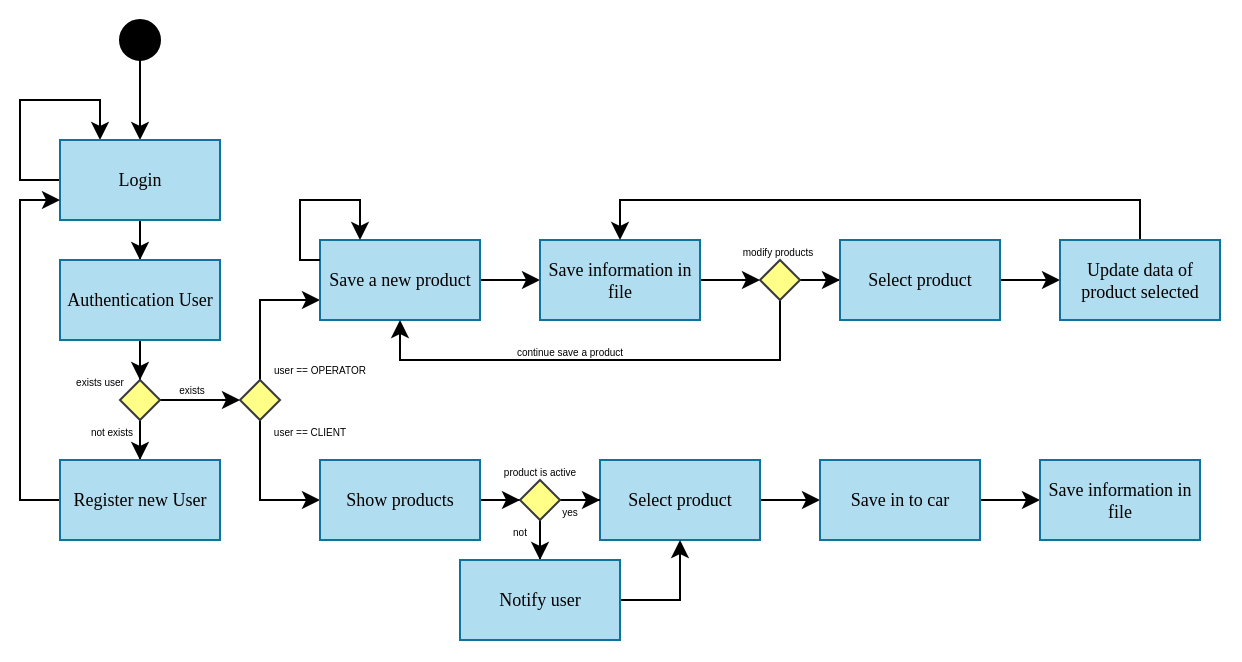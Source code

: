 <mxfile version="24.4.6" type="device">
  <diagram name="Página-1" id="fbQRytm1uWMlJdvFMgAi">
    <mxGraphModel dx="683" dy="355" grid="1" gridSize="10" guides="1" tooltips="1" connect="1" arrows="1" fold="1" page="1" pageScale="1" pageWidth="850" pageHeight="1100" math="0" shadow="0">
      <root>
        <mxCell id="0" />
        <mxCell id="1" parent="0" />
        <mxCell id="X6pmCfVXtc3Ai0P3Vdgc-62" value="" style="rounded=0;whiteSpace=wrap;html=1;strokeColor=none;" vertex="1" parent="1">
          <mxGeometry x="90" y="130" width="620" height="330" as="geometry" />
        </mxCell>
        <mxCell id="X6pmCfVXtc3Ai0P3Vdgc-21" style="edgeStyle=orthogonalEdgeStyle;rounded=0;orthogonalLoop=1;jettySize=auto;html=1;entryX=0.5;entryY=0;entryDx=0;entryDy=0;" edge="1" parent="1" source="X6pmCfVXtc3Ai0P3Vdgc-1" target="X6pmCfVXtc3Ai0P3Vdgc-2">
          <mxGeometry relative="1" as="geometry" />
        </mxCell>
        <mxCell id="X6pmCfVXtc3Ai0P3Vdgc-1" value="" style="ellipse;whiteSpace=wrap;html=1;aspect=fixed;fillColor=#000000;" vertex="1" parent="1">
          <mxGeometry x="150" y="140" width="20" height="20" as="geometry" />
        </mxCell>
        <mxCell id="X6pmCfVXtc3Ai0P3Vdgc-6" style="edgeStyle=orthogonalEdgeStyle;rounded=0;orthogonalLoop=1;jettySize=auto;html=1;entryX=0.5;entryY=0;entryDx=0;entryDy=0;" edge="1" parent="1" source="X6pmCfVXtc3Ai0P3Vdgc-2" target="X6pmCfVXtc3Ai0P3Vdgc-3">
          <mxGeometry relative="1" as="geometry" />
        </mxCell>
        <mxCell id="X6pmCfVXtc3Ai0P3Vdgc-11" style="edgeStyle=orthogonalEdgeStyle;rounded=0;orthogonalLoop=1;jettySize=auto;html=1;entryX=0.25;entryY=0;entryDx=0;entryDy=0;exitX=0;exitY=0.5;exitDx=0;exitDy=0;" edge="1" parent="1" source="X6pmCfVXtc3Ai0P3Vdgc-2" target="X6pmCfVXtc3Ai0P3Vdgc-2">
          <mxGeometry relative="1" as="geometry">
            <mxPoint x="100" y="180" as="targetPoint" />
            <Array as="points">
              <mxPoint x="100" y="220" />
              <mxPoint x="100" y="180" />
              <mxPoint x="140" y="180" />
            </Array>
          </mxGeometry>
        </mxCell>
        <mxCell id="X6pmCfVXtc3Ai0P3Vdgc-2" value="Login" style="rounded=0;whiteSpace=wrap;html=1;fontSize=9;fillColor=#b1ddf0;strokeColor=#10739e;fontFamily=Verdana;" vertex="1" parent="1">
          <mxGeometry x="120" y="200" width="80" height="40" as="geometry" />
        </mxCell>
        <mxCell id="X6pmCfVXtc3Ai0P3Vdgc-7" style="edgeStyle=orthogonalEdgeStyle;rounded=0;orthogonalLoop=1;jettySize=auto;html=1;entryX=0.5;entryY=0;entryDx=0;entryDy=0;" edge="1" parent="1" source="X6pmCfVXtc3Ai0P3Vdgc-3" target="X6pmCfVXtc3Ai0P3Vdgc-4">
          <mxGeometry relative="1" as="geometry" />
        </mxCell>
        <mxCell id="X6pmCfVXtc3Ai0P3Vdgc-3" value="Authentication User" style="rounded=0;whiteSpace=wrap;html=1;fontSize=9;fillColor=#b1ddf0;strokeColor=#10739e;fontFamily=Verdana;" vertex="1" parent="1">
          <mxGeometry x="120" y="260" width="80" height="40" as="geometry" />
        </mxCell>
        <mxCell id="X6pmCfVXtc3Ai0P3Vdgc-8" style="edgeStyle=orthogonalEdgeStyle;rounded=0;orthogonalLoop=1;jettySize=auto;html=1;entryX=0.5;entryY=0;entryDx=0;entryDy=0;" edge="1" parent="1" source="X6pmCfVXtc3Ai0P3Vdgc-4" target="X6pmCfVXtc3Ai0P3Vdgc-5">
          <mxGeometry relative="1" as="geometry" />
        </mxCell>
        <mxCell id="X6pmCfVXtc3Ai0P3Vdgc-15" style="edgeStyle=orthogonalEdgeStyle;rounded=0;orthogonalLoop=1;jettySize=auto;html=1;entryX=0;entryY=0.5;entryDx=0;entryDy=0;" edge="1" parent="1" source="X6pmCfVXtc3Ai0P3Vdgc-4">
          <mxGeometry relative="1" as="geometry">
            <mxPoint x="210" y="330" as="targetPoint" />
          </mxGeometry>
        </mxCell>
        <mxCell id="X6pmCfVXtc3Ai0P3Vdgc-4" value="" style="rhombus;whiteSpace=wrap;html=1;fillColor=#ffff88;strokeColor=#36393d;" vertex="1" parent="1">
          <mxGeometry x="150" y="320" width="20" height="20" as="geometry" />
        </mxCell>
        <mxCell id="X6pmCfVXtc3Ai0P3Vdgc-9" style="edgeStyle=orthogonalEdgeStyle;rounded=0;orthogonalLoop=1;jettySize=auto;html=1;entryX=0;entryY=0.75;entryDx=0;entryDy=0;" edge="1" parent="1" source="X6pmCfVXtc3Ai0P3Vdgc-5" target="X6pmCfVXtc3Ai0P3Vdgc-2">
          <mxGeometry relative="1" as="geometry">
            <Array as="points">
              <mxPoint x="100" y="380" />
              <mxPoint x="100" y="230" />
            </Array>
          </mxGeometry>
        </mxCell>
        <mxCell id="X6pmCfVXtc3Ai0P3Vdgc-5" value="Register new User" style="rounded=0;whiteSpace=wrap;html=1;fontSize=9;fillColor=#b1ddf0;strokeColor=#10739e;fontFamily=Verdana;" vertex="1" parent="1">
          <mxGeometry x="120" y="360" width="80" height="40" as="geometry" />
        </mxCell>
        <mxCell id="X6pmCfVXtc3Ai0P3Vdgc-18" style="edgeStyle=orthogonalEdgeStyle;rounded=0;orthogonalLoop=1;jettySize=auto;html=1;entryX=0;entryY=0.75;entryDx=0;entryDy=0;" edge="1" parent="1" source="X6pmCfVXtc3Ai0P3Vdgc-16" target="X6pmCfVXtc3Ai0P3Vdgc-17">
          <mxGeometry relative="1" as="geometry">
            <Array as="points">
              <mxPoint x="220" y="280" />
            </Array>
          </mxGeometry>
        </mxCell>
        <mxCell id="X6pmCfVXtc3Ai0P3Vdgc-20" style="edgeStyle=orthogonalEdgeStyle;rounded=0;orthogonalLoop=1;jettySize=auto;html=1;exitX=0.5;exitY=1;exitDx=0;exitDy=0;entryX=0;entryY=0.5;entryDx=0;entryDy=0;" edge="1" parent="1" source="X6pmCfVXtc3Ai0P3Vdgc-16" target="X6pmCfVXtc3Ai0P3Vdgc-19">
          <mxGeometry relative="1" as="geometry">
            <Array as="points">
              <mxPoint x="220" y="380" />
            </Array>
          </mxGeometry>
        </mxCell>
        <mxCell id="X6pmCfVXtc3Ai0P3Vdgc-16" value="" style="rhombus;whiteSpace=wrap;html=1;fillColor=#ffff88;strokeColor=#36393d;" vertex="1" parent="1">
          <mxGeometry x="210" y="320" width="20" height="20" as="geometry" />
        </mxCell>
        <mxCell id="X6pmCfVXtc3Ai0P3Vdgc-26" style="edgeStyle=orthogonalEdgeStyle;rounded=0;orthogonalLoop=1;jettySize=auto;html=1;entryX=0;entryY=0.5;entryDx=0;entryDy=0;" edge="1" parent="1" source="X6pmCfVXtc3Ai0P3Vdgc-17" target="X6pmCfVXtc3Ai0P3Vdgc-25">
          <mxGeometry relative="1" as="geometry" />
        </mxCell>
        <mxCell id="X6pmCfVXtc3Ai0P3Vdgc-17" value="Save a new product" style="rounded=0;whiteSpace=wrap;html=1;fontSize=9;fillColor=#b1ddf0;strokeColor=#10739e;fontFamily=Verdana;" vertex="1" parent="1">
          <mxGeometry x="250" y="250" width="80" height="40" as="geometry" />
        </mxCell>
        <mxCell id="X6pmCfVXtc3Ai0P3Vdgc-47" style="edgeStyle=orthogonalEdgeStyle;rounded=0;orthogonalLoop=1;jettySize=auto;html=1;entryX=0;entryY=0.5;entryDx=0;entryDy=0;" edge="1" parent="1" source="X6pmCfVXtc3Ai0P3Vdgc-19" target="X6pmCfVXtc3Ai0P3Vdgc-45">
          <mxGeometry relative="1" as="geometry" />
        </mxCell>
        <mxCell id="X6pmCfVXtc3Ai0P3Vdgc-19" value="Show products" style="rounded=0;whiteSpace=wrap;html=1;fontSize=9;fillColor=#b1ddf0;strokeColor=#10739e;fontFamily=Verdana;" vertex="1" parent="1">
          <mxGeometry x="250" y="360" width="80" height="40" as="geometry" />
        </mxCell>
        <mxCell id="X6pmCfVXtc3Ai0P3Vdgc-29" style="edgeStyle=orthogonalEdgeStyle;rounded=0;orthogonalLoop=1;jettySize=auto;html=1;entryX=0;entryY=0.5;entryDx=0;entryDy=0;" edge="1" parent="1" source="X6pmCfVXtc3Ai0P3Vdgc-25" target="X6pmCfVXtc3Ai0P3Vdgc-28">
          <mxGeometry relative="1" as="geometry" />
        </mxCell>
        <mxCell id="X6pmCfVXtc3Ai0P3Vdgc-25" value="Save information in file" style="rounded=0;whiteSpace=wrap;html=1;fontSize=9;fillColor=#b1ddf0;strokeColor=#10739e;fontFamily=Verdana;" vertex="1" parent="1">
          <mxGeometry x="360" y="250" width="80" height="40" as="geometry" />
        </mxCell>
        <mxCell id="X6pmCfVXtc3Ai0P3Vdgc-27" style="edgeStyle=orthogonalEdgeStyle;rounded=0;orthogonalLoop=1;jettySize=auto;html=1;exitX=0;exitY=0.25;exitDx=0;exitDy=0;entryX=0.25;entryY=0;entryDx=0;entryDy=0;" edge="1" parent="1" source="X6pmCfVXtc3Ai0P3Vdgc-17" target="X6pmCfVXtc3Ai0P3Vdgc-17">
          <mxGeometry relative="1" as="geometry">
            <Array as="points">
              <mxPoint x="240" y="260" />
              <mxPoint x="240" y="230" />
              <mxPoint x="270" y="230" />
            </Array>
          </mxGeometry>
        </mxCell>
        <mxCell id="X6pmCfVXtc3Ai0P3Vdgc-30" style="edgeStyle=orthogonalEdgeStyle;rounded=0;orthogonalLoop=1;jettySize=auto;html=1;entryX=0.5;entryY=1;entryDx=0;entryDy=0;" edge="1" parent="1" source="X6pmCfVXtc3Ai0P3Vdgc-28" target="X6pmCfVXtc3Ai0P3Vdgc-17">
          <mxGeometry relative="1" as="geometry">
            <Array as="points">
              <mxPoint x="480" y="310" />
              <mxPoint x="290" y="310" />
            </Array>
          </mxGeometry>
        </mxCell>
        <mxCell id="X6pmCfVXtc3Ai0P3Vdgc-32" style="edgeStyle=orthogonalEdgeStyle;rounded=0;orthogonalLoop=1;jettySize=auto;html=1;entryX=0;entryY=0.5;entryDx=0;entryDy=0;" edge="1" parent="1" source="X6pmCfVXtc3Ai0P3Vdgc-28" target="X6pmCfVXtc3Ai0P3Vdgc-31">
          <mxGeometry relative="1" as="geometry" />
        </mxCell>
        <mxCell id="X6pmCfVXtc3Ai0P3Vdgc-28" value="" style="rhombus;whiteSpace=wrap;html=1;fillColor=#ffff88;strokeColor=#36393d;" vertex="1" parent="1">
          <mxGeometry x="470" y="260" width="20" height="20" as="geometry" />
        </mxCell>
        <mxCell id="X6pmCfVXtc3Ai0P3Vdgc-35" style="edgeStyle=orthogonalEdgeStyle;rounded=0;orthogonalLoop=1;jettySize=auto;html=1;entryX=0;entryY=0.5;entryDx=0;entryDy=0;" edge="1" parent="1" source="X6pmCfVXtc3Ai0P3Vdgc-31" target="X6pmCfVXtc3Ai0P3Vdgc-33">
          <mxGeometry relative="1" as="geometry" />
        </mxCell>
        <mxCell id="X6pmCfVXtc3Ai0P3Vdgc-31" value="Select product" style="rounded=0;whiteSpace=wrap;html=1;fontSize=9;fillColor=#b1ddf0;strokeColor=#10739e;fontFamily=Verdana;" vertex="1" parent="1">
          <mxGeometry x="510" y="250" width="80" height="40" as="geometry" />
        </mxCell>
        <mxCell id="X6pmCfVXtc3Ai0P3Vdgc-34" style="edgeStyle=orthogonalEdgeStyle;rounded=0;orthogonalLoop=1;jettySize=auto;html=1;entryX=0.5;entryY=0;entryDx=0;entryDy=0;" edge="1" parent="1" source="X6pmCfVXtc3Ai0P3Vdgc-33" target="X6pmCfVXtc3Ai0P3Vdgc-25">
          <mxGeometry relative="1" as="geometry">
            <Array as="points">
              <mxPoint x="660" y="230" />
              <mxPoint x="400" y="230" />
            </Array>
          </mxGeometry>
        </mxCell>
        <mxCell id="X6pmCfVXtc3Ai0P3Vdgc-33" value="Update data of product selected" style="rounded=0;whiteSpace=wrap;html=1;fontSize=9;fillColor=#b1ddf0;strokeColor=#10739e;fontFamily=Verdana;" vertex="1" parent="1">
          <mxGeometry x="620" y="250" width="80" height="40" as="geometry" />
        </mxCell>
        <mxCell id="X6pmCfVXtc3Ai0P3Vdgc-42" style="edgeStyle=orthogonalEdgeStyle;rounded=0;orthogonalLoop=1;jettySize=auto;html=1;entryX=0;entryY=0.5;entryDx=0;entryDy=0;" edge="1" parent="1" source="X6pmCfVXtc3Ai0P3Vdgc-38" target="X6pmCfVXtc3Ai0P3Vdgc-40">
          <mxGeometry relative="1" as="geometry" />
        </mxCell>
        <mxCell id="X6pmCfVXtc3Ai0P3Vdgc-38" value="Select product" style="rounded=0;whiteSpace=wrap;html=1;fontSize=9;fillColor=#b1ddf0;strokeColor=#10739e;fontFamily=Verdana;" vertex="1" parent="1">
          <mxGeometry x="390" y="360" width="80" height="40" as="geometry" />
        </mxCell>
        <mxCell id="X6pmCfVXtc3Ai0P3Vdgc-43" style="edgeStyle=orthogonalEdgeStyle;rounded=0;orthogonalLoop=1;jettySize=auto;html=1;entryX=0;entryY=0.5;entryDx=0;entryDy=0;" edge="1" parent="1" source="X6pmCfVXtc3Ai0P3Vdgc-40" target="X6pmCfVXtc3Ai0P3Vdgc-41">
          <mxGeometry relative="1" as="geometry" />
        </mxCell>
        <mxCell id="X6pmCfVXtc3Ai0P3Vdgc-40" value="Save in to car" style="rounded=0;whiteSpace=wrap;html=1;fontSize=9;fillColor=#b1ddf0;strokeColor=#10739e;fontFamily=Verdana;" vertex="1" parent="1">
          <mxGeometry x="500" y="360" width="80" height="40" as="geometry" />
        </mxCell>
        <mxCell id="X6pmCfVXtc3Ai0P3Vdgc-41" value="Save information in file" style="rounded=0;whiteSpace=wrap;html=1;fontSize=9;fillColor=#b1ddf0;strokeColor=#10739e;fontFamily=Verdana;" vertex="1" parent="1">
          <mxGeometry x="610" y="360" width="80" height="40" as="geometry" />
        </mxCell>
        <mxCell id="X6pmCfVXtc3Ai0P3Vdgc-49" style="edgeStyle=orthogonalEdgeStyle;rounded=0;orthogonalLoop=1;jettySize=auto;html=1;entryX=0.5;entryY=0;entryDx=0;entryDy=0;" edge="1" parent="1" source="X6pmCfVXtc3Ai0P3Vdgc-45" target="X6pmCfVXtc3Ai0P3Vdgc-48">
          <mxGeometry relative="1" as="geometry" />
        </mxCell>
        <mxCell id="X6pmCfVXtc3Ai0P3Vdgc-50" style="edgeStyle=orthogonalEdgeStyle;rounded=0;orthogonalLoop=1;jettySize=auto;html=1;entryX=0;entryY=0.5;entryDx=0;entryDy=0;" edge="1" parent="1" source="X6pmCfVXtc3Ai0P3Vdgc-45" target="X6pmCfVXtc3Ai0P3Vdgc-38">
          <mxGeometry relative="1" as="geometry" />
        </mxCell>
        <mxCell id="X6pmCfVXtc3Ai0P3Vdgc-45" value="" style="rhombus;whiteSpace=wrap;html=1;fillColor=#ffff88;strokeColor=#36393d;" vertex="1" parent="1">
          <mxGeometry x="350" y="370" width="20" height="20" as="geometry" />
        </mxCell>
        <mxCell id="X6pmCfVXtc3Ai0P3Vdgc-51" style="edgeStyle=orthogonalEdgeStyle;rounded=0;orthogonalLoop=1;jettySize=auto;html=1;entryX=0.5;entryY=1;entryDx=0;entryDy=0;" edge="1" parent="1" source="X6pmCfVXtc3Ai0P3Vdgc-48" target="X6pmCfVXtc3Ai0P3Vdgc-38">
          <mxGeometry relative="1" as="geometry">
            <Array as="points">
              <mxPoint x="430" y="430" />
            </Array>
          </mxGeometry>
        </mxCell>
        <mxCell id="X6pmCfVXtc3Ai0P3Vdgc-48" value="Notify user" style="rounded=0;whiteSpace=wrap;html=1;fontSize=9;fillColor=#b1ddf0;strokeColor=#10739e;fontFamily=Verdana;" vertex="1" parent="1">
          <mxGeometry x="320" y="410" width="80" height="40" as="geometry" />
        </mxCell>
        <mxCell id="X6pmCfVXtc3Ai0P3Vdgc-52" value="exists user" style="text;html=1;align=center;verticalAlign=middle;whiteSpace=wrap;rounded=0;fontSize=5;fontStyle=0" vertex="1" parent="1">
          <mxGeometry x="120" y="315" width="40" height="10" as="geometry" />
        </mxCell>
        <mxCell id="X6pmCfVXtc3Ai0P3Vdgc-53" value="not exists" style="text;html=1;align=center;verticalAlign=middle;whiteSpace=wrap;rounded=0;fontSize=5;fontStyle=0" vertex="1" parent="1">
          <mxGeometry x="126" y="340" width="40" height="10" as="geometry" />
        </mxCell>
        <mxCell id="X6pmCfVXtc3Ai0P3Vdgc-54" value="exists" style="text;html=1;align=center;verticalAlign=middle;whiteSpace=wrap;rounded=0;fontSize=5;fontStyle=0" vertex="1" parent="1">
          <mxGeometry x="166" y="319" width="40" height="10" as="geometry" />
        </mxCell>
        <mxCell id="X6pmCfVXtc3Ai0P3Vdgc-55" value="user == OPERATOR" style="text;html=1;align=center;verticalAlign=middle;whiteSpace=wrap;rounded=0;fontSize=5;fontStyle=0" vertex="1" parent="1">
          <mxGeometry x="220" y="309" width="60" height="10" as="geometry" />
        </mxCell>
        <mxCell id="X6pmCfVXtc3Ai0P3Vdgc-56" value="user == CLIENT" style="text;html=1;align=center;verticalAlign=middle;whiteSpace=wrap;rounded=0;fontSize=5;fontStyle=0" vertex="1" parent="1">
          <mxGeometry x="220" y="340" width="50" height="10" as="geometry" />
        </mxCell>
        <mxCell id="X6pmCfVXtc3Ai0P3Vdgc-57" value="product is active" style="text;html=1;align=center;verticalAlign=middle;whiteSpace=wrap;rounded=0;fontSize=5;fontStyle=0" vertex="1" parent="1">
          <mxGeometry x="335" y="360" width="50" height="10" as="geometry" />
        </mxCell>
        <mxCell id="X6pmCfVXtc3Ai0P3Vdgc-58" value="yes" style="text;html=1;align=center;verticalAlign=middle;whiteSpace=wrap;rounded=0;fontSize=5;fontStyle=0" vertex="1" parent="1">
          <mxGeometry x="365" y="380" width="20" height="10" as="geometry" />
        </mxCell>
        <mxCell id="X6pmCfVXtc3Ai0P3Vdgc-59" value="not" style="text;html=1;align=center;verticalAlign=middle;whiteSpace=wrap;rounded=0;fontSize=5;fontStyle=0" vertex="1" parent="1">
          <mxGeometry x="340" y="390" width="20" height="10" as="geometry" />
        </mxCell>
        <mxCell id="X6pmCfVXtc3Ai0P3Vdgc-60" value="continue save a product" style="text;html=1;align=center;verticalAlign=middle;whiteSpace=wrap;rounded=0;fontSize=5;fontStyle=0" vertex="1" parent="1">
          <mxGeometry x="340" y="300" width="70" height="10" as="geometry" />
        </mxCell>
        <mxCell id="X6pmCfVXtc3Ai0P3Vdgc-61" value="modify products" style="text;html=1;align=center;verticalAlign=middle;whiteSpace=wrap;rounded=0;fontSize=5;fontStyle=0" vertex="1" parent="1">
          <mxGeometry x="454" y="250" width="50" height="10" as="geometry" />
        </mxCell>
      </root>
    </mxGraphModel>
  </diagram>
</mxfile>
